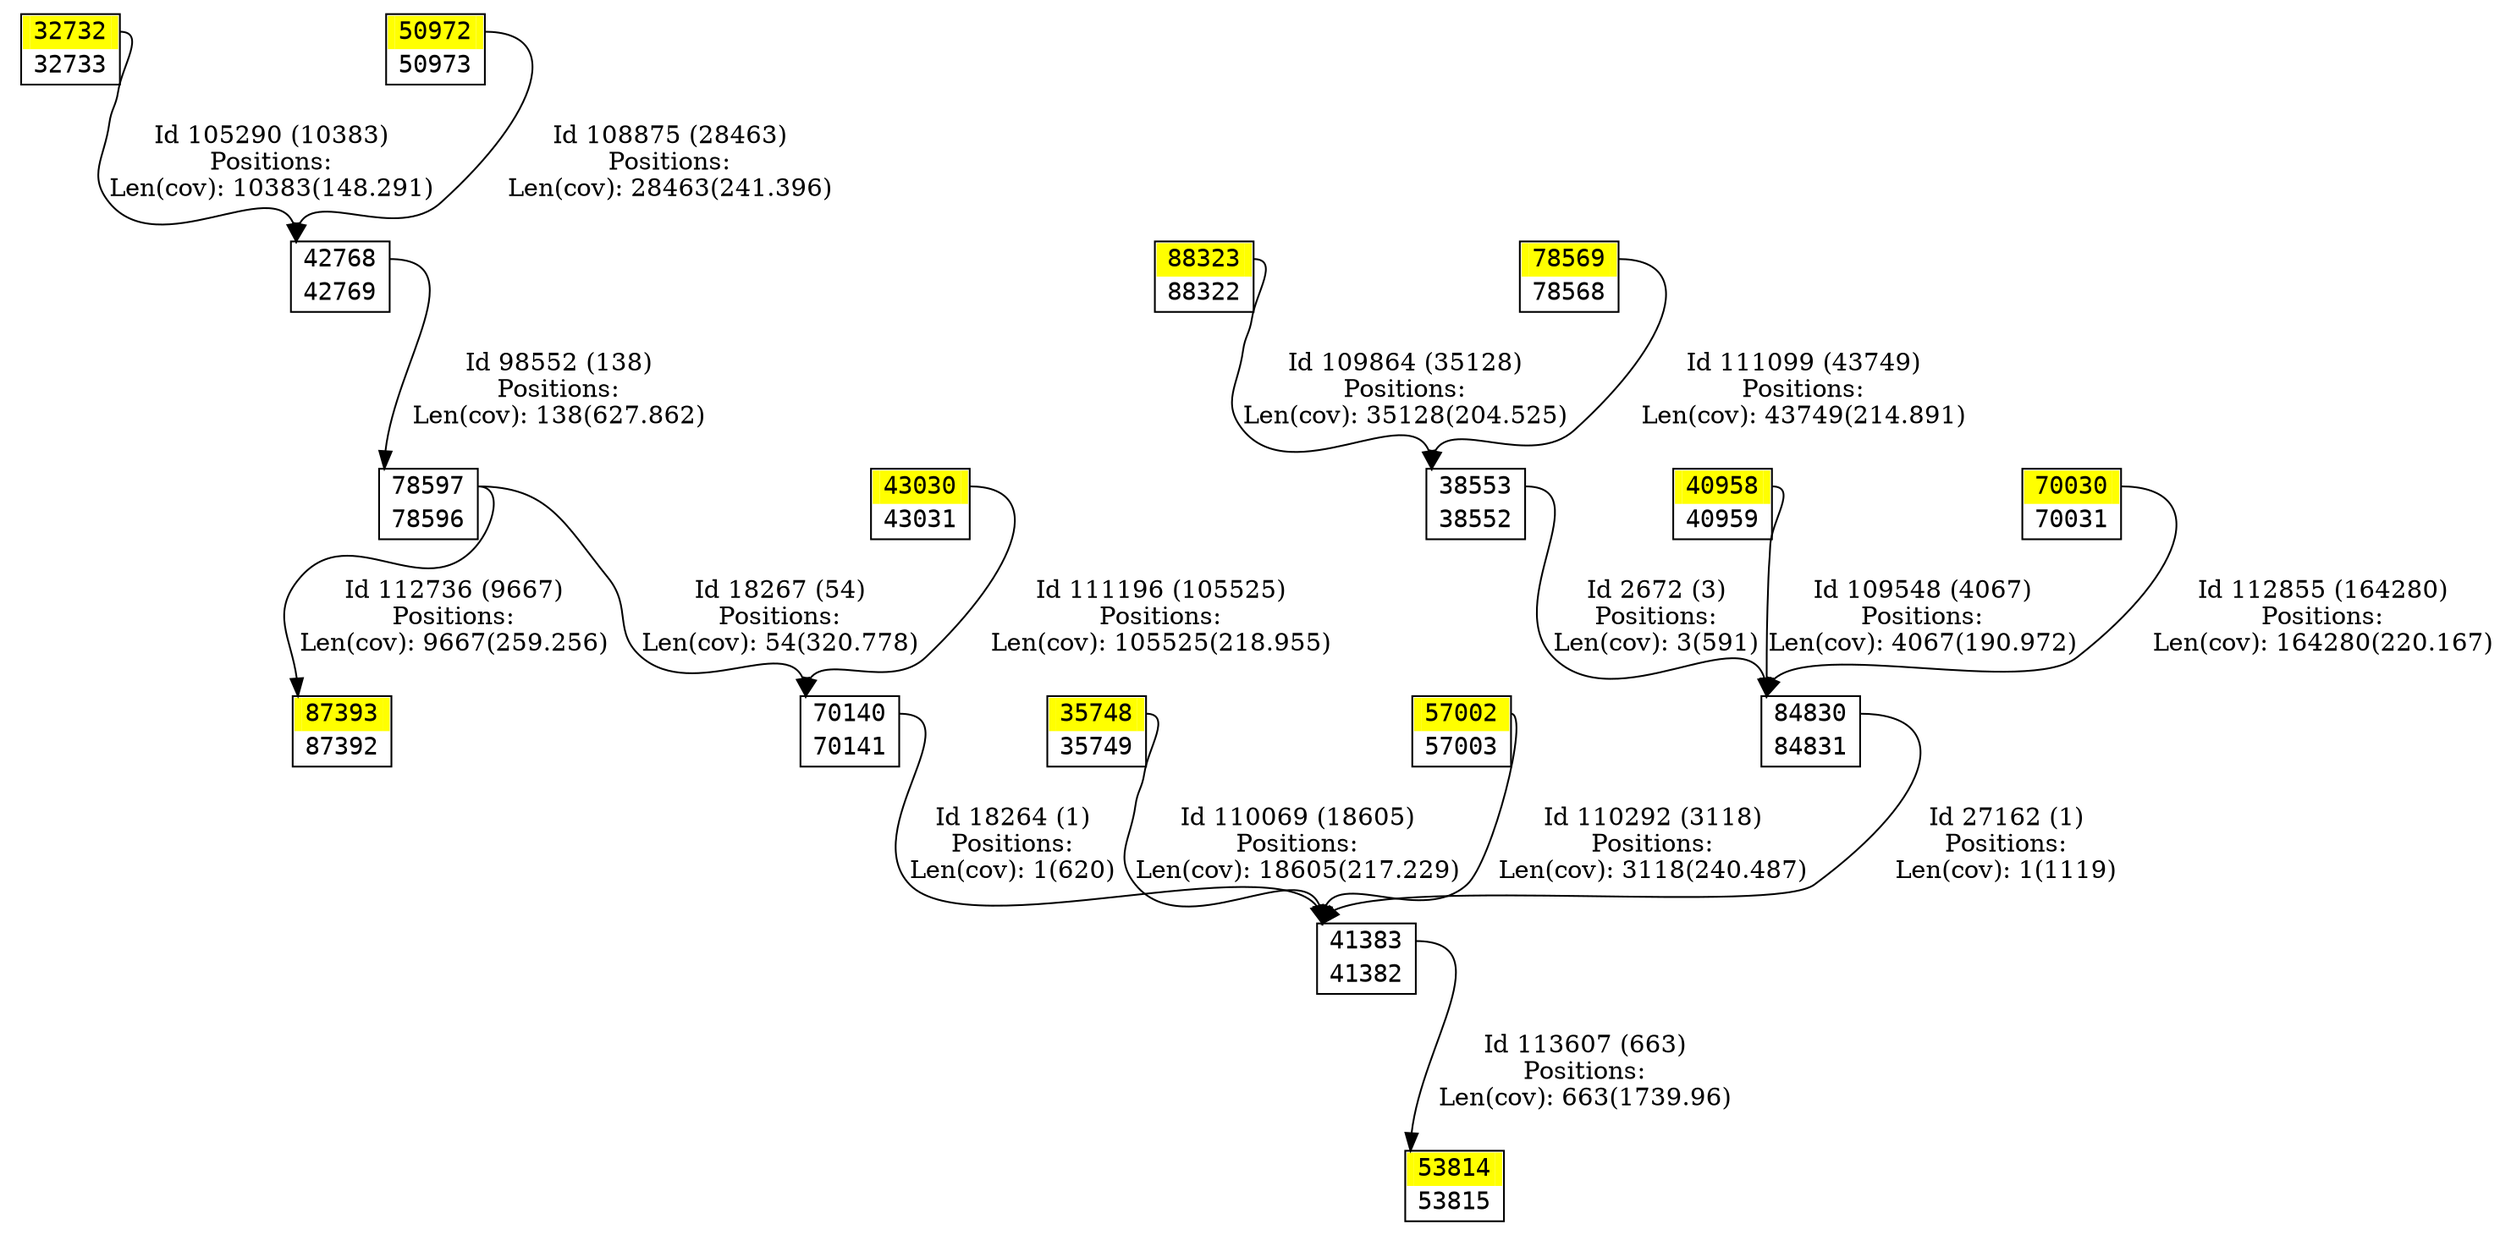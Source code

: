 digraph graph_picture {
node[fontname=<Courier> ,penwidth=<1.8> ,shape=<plaintext> ]
vertex_32732_32733[label=<<TABLE BORDER="1" CELLSPACING="0" >
<TR><TD BORDER="0" PORT = "port_32732_in" color="yellow" bgcolor="yellow" ></TD><TD BORDER="0" color="yellow" bgcolor="yellow" >32732</TD><TD BORDER="0" PORT = "port_32732_out" color="yellow" bgcolor="yellow" ></TD></TR>
<TR><TD BORDER="0" PORT = "port_32733_out" color="white" bgcolor="white" ></TD><TD BORDER="0" color="white" bgcolor="white" >32733</TD><TD BORDER="0" PORT = "port_32733_in" color="white" bgcolor="white" ></TD></TR>
</TABLE>> ,color=<black> ,URL=</vertex/32732.svg> ]
vertex_35748_35749[label=<<TABLE BORDER="1" CELLSPACING="0" >
<TR><TD BORDER="0" PORT = "port_35748_in" color="yellow" bgcolor="yellow" ></TD><TD BORDER="0" color="yellow" bgcolor="yellow" >35748</TD><TD BORDER="0" PORT = "port_35748_out" color="yellow" bgcolor="yellow" ></TD></TR>
<TR><TD BORDER="0" PORT = "port_35749_out" color="white" bgcolor="white" ></TD><TD BORDER="0" color="white" bgcolor="white" >35749</TD><TD BORDER="0" PORT = "port_35749_in" color="white" bgcolor="white" ></TD></TR>
</TABLE>> ,color=<black> ,URL=</vertex/35748.svg> ]
vertex_38552_38553[label=<<TABLE BORDER="1" CELLSPACING="0" >
<TR><TD BORDER="0" PORT = "port_38553_in" color="white" bgcolor="white" ></TD><TD BORDER="0" color="white" bgcolor="white" >38553</TD><TD BORDER="0" PORT = "port_38553_out" color="white" bgcolor="white" ></TD></TR>
<TR><TD BORDER="0" PORT = "port_38552_out" color="white" bgcolor="white" ></TD><TD BORDER="0" color="white" bgcolor="white" >38552</TD><TD BORDER="0" PORT = "port_38552_in" color="white" bgcolor="white" ></TD></TR>
</TABLE>> ,color=<black> ,URL=</vertex/38553.svg> ]
vertex_40958_40959[label=<<TABLE BORDER="1" CELLSPACING="0" >
<TR><TD BORDER="0" PORT = "port_40958_in" color="yellow" bgcolor="yellow" ></TD><TD BORDER="0" color="yellow" bgcolor="yellow" >40958</TD><TD BORDER="0" PORT = "port_40958_out" color="yellow" bgcolor="yellow" ></TD></TR>
<TR><TD BORDER="0" PORT = "port_40959_out" color="white" bgcolor="white" ></TD><TD BORDER="0" color="white" bgcolor="white" >40959</TD><TD BORDER="0" PORT = "port_40959_in" color="white" bgcolor="white" ></TD></TR>
</TABLE>> ,color=<black> ,URL=</vertex/40958.svg> ]
vertex_41382_41383[label=<<TABLE BORDER="1" CELLSPACING="0" >
<TR><TD BORDER="0" PORT = "port_41383_in" color="white" bgcolor="white" ></TD><TD BORDER="0" color="white" bgcolor="white" >41383</TD><TD BORDER="0" PORT = "port_41383_out" color="white" bgcolor="white" ></TD></TR>
<TR><TD BORDER="0" PORT = "port_41382_out" color="white" bgcolor="white" ></TD><TD BORDER="0" color="white" bgcolor="white" >41382</TD><TD BORDER="0" PORT = "port_41382_in" color="white" bgcolor="white" ></TD></TR>
</TABLE>> ,color=<black> ,URL=</vertex/41383.svg> ]
vertex_42768_42769[label=<<TABLE BORDER="1" CELLSPACING="0" >
<TR><TD BORDER="0" PORT = "port_42768_in" color="white" bgcolor="white" ></TD><TD BORDER="0" color="white" bgcolor="white" >42768</TD><TD BORDER="0" PORT = "port_42768_out" color="white" bgcolor="white" ></TD></TR>
<TR><TD BORDER="0" PORT = "port_42769_out" color="white" bgcolor="white" ></TD><TD BORDER="0" color="white" bgcolor="white" >42769</TD><TD BORDER="0" PORT = "port_42769_in" color="white" bgcolor="white" ></TD></TR>
</TABLE>> ,color=<black> ,URL=</vertex/42768.svg> ]
vertex_43030_43031[label=<<TABLE BORDER="1" CELLSPACING="0" >
<TR><TD BORDER="0" PORT = "port_43030_in" color="yellow" bgcolor="yellow" ></TD><TD BORDER="0" color="yellow" bgcolor="yellow" >43030</TD><TD BORDER="0" PORT = "port_43030_out" color="yellow" bgcolor="yellow" ></TD></TR>
<TR><TD BORDER="0" PORT = "port_43031_out" color="white" bgcolor="white" ></TD><TD BORDER="0" color="white" bgcolor="white" >43031</TD><TD BORDER="0" PORT = "port_43031_in" color="white" bgcolor="white" ></TD></TR>
</TABLE>> ,color=<black> ,URL=</vertex/43030.svg> ]
vertex_50972_50973[label=<<TABLE BORDER="1" CELLSPACING="0" >
<TR><TD BORDER="0" PORT = "port_50972_in" color="yellow" bgcolor="yellow" ></TD><TD BORDER="0" color="yellow" bgcolor="yellow" >50972</TD><TD BORDER="0" PORT = "port_50972_out" color="yellow" bgcolor="yellow" ></TD></TR>
<TR><TD BORDER="0" PORT = "port_50973_out" color="white" bgcolor="white" ></TD><TD BORDER="0" color="white" bgcolor="white" >50973</TD><TD BORDER="0" PORT = "port_50973_in" color="white" bgcolor="white" ></TD></TR>
</TABLE>> ,color=<black> ,URL=</vertex/50972.svg> ]
vertex_53814_53815[label=<<TABLE BORDER="1" CELLSPACING="0" >
<TR><TD BORDER="0" PORT = "port_53814_in" color="yellow" bgcolor="yellow" ></TD><TD BORDER="0" color="yellow" bgcolor="yellow" >53814</TD><TD BORDER="0" PORT = "port_53814_out" color="yellow" bgcolor="yellow" ></TD></TR>
<TR><TD BORDER="0" PORT = "port_53815_out" color="white" bgcolor="white" ></TD><TD BORDER="0" color="white" bgcolor="white" >53815</TD><TD BORDER="0" PORT = "port_53815_in" color="white" bgcolor="white" ></TD></TR>
</TABLE>> ,color=<black> ,URL=</vertex/53814.svg> ]
vertex_57002_57003[label=<<TABLE BORDER="1" CELLSPACING="0" >
<TR><TD BORDER="0" PORT = "port_57002_in" color="yellow" bgcolor="yellow" ></TD><TD BORDER="0" color="yellow" bgcolor="yellow" >57002</TD><TD BORDER="0" PORT = "port_57002_out" color="yellow" bgcolor="yellow" ></TD></TR>
<TR><TD BORDER="0" PORT = "port_57003_out" color="white" bgcolor="white" ></TD><TD BORDER="0" color="white" bgcolor="white" >57003</TD><TD BORDER="0" PORT = "port_57003_in" color="white" bgcolor="white" ></TD></TR>
</TABLE>> ,color=<black> ,URL=</vertex/57002.svg> ]
vertex_70030_70031[label=<<TABLE BORDER="1" CELLSPACING="0" >
<TR><TD BORDER="0" PORT = "port_70030_in" color="yellow" bgcolor="yellow" ></TD><TD BORDER="0" color="yellow" bgcolor="yellow" >70030</TD><TD BORDER="0" PORT = "port_70030_out" color="yellow" bgcolor="yellow" ></TD></TR>
<TR><TD BORDER="0" PORT = "port_70031_out" color="white" bgcolor="white" ></TD><TD BORDER="0" color="white" bgcolor="white" >70031</TD><TD BORDER="0" PORT = "port_70031_in" color="white" bgcolor="white" ></TD></TR>
</TABLE>> ,color=<black> ,URL=</vertex/70030.svg> ]
vertex_70140_70141[label=<<TABLE BORDER="1" CELLSPACING="0" >
<TR><TD BORDER="0" PORT = "port_70140_in" color="white" bgcolor="white" ></TD><TD BORDER="0" color="white" bgcolor="white" >70140</TD><TD BORDER="0" PORT = "port_70140_out" color="white" bgcolor="white" ></TD></TR>
<TR><TD BORDER="0" PORT = "port_70141_out" color="white" bgcolor="white" ></TD><TD BORDER="0" color="white" bgcolor="white" >70141</TD><TD BORDER="0" PORT = "port_70141_in" color="white" bgcolor="white" ></TD></TR>
</TABLE>> ,color=<black> ,URL=</vertex/70140.svg> ]
vertex_78568_78569[label=<<TABLE BORDER="1" CELLSPACING="0" >
<TR><TD BORDER="0" PORT = "port_78569_in" color="yellow" bgcolor="yellow" ></TD><TD BORDER="0" color="yellow" bgcolor="yellow" >78569</TD><TD BORDER="0" PORT = "port_78569_out" color="yellow" bgcolor="yellow" ></TD></TR>
<TR><TD BORDER="0" PORT = "port_78568_out" color="white" bgcolor="white" ></TD><TD BORDER="0" color="white" bgcolor="white" >78568</TD><TD BORDER="0" PORT = "port_78568_in" color="white" bgcolor="white" ></TD></TR>
</TABLE>> ,color=<black> ,URL=</vertex/78569.svg> ]
vertex_78596_78597[label=<<TABLE BORDER="1" CELLSPACING="0" >
<TR><TD BORDER="0" PORT = "port_78597_in" color="white" bgcolor="white" ></TD><TD BORDER="0" color="white" bgcolor="white" >78597</TD><TD BORDER="0" PORT = "port_78597_out" color="white" bgcolor="white" ></TD></TR>
<TR><TD BORDER="0" PORT = "port_78596_out" color="white" bgcolor="white" ></TD><TD BORDER="0" color="white" bgcolor="white" >78596</TD><TD BORDER="0" PORT = "port_78596_in" color="white" bgcolor="white" ></TD></TR>
</TABLE>> ,color=<black> ,URL=</vertex/78597.svg> ]
vertex_84830_84831[label=<<TABLE BORDER="1" CELLSPACING="0" >
<TR><TD BORDER="0" PORT = "port_84830_in" color="white" bgcolor="white" ></TD><TD BORDER="0" color="white" bgcolor="white" >84830</TD><TD BORDER="0" PORT = "port_84830_out" color="white" bgcolor="white" ></TD></TR>
<TR><TD BORDER="0" PORT = "port_84831_out" color="white" bgcolor="white" ></TD><TD BORDER="0" color="white" bgcolor="white" >84831</TD><TD BORDER="0" PORT = "port_84831_in" color="white" bgcolor="white" ></TD></TR>
</TABLE>> ,color=<black> ,URL=</vertex/84830.svg> ]
vertex_87392_87393[label=<<TABLE BORDER="1" CELLSPACING="0" >
<TR><TD BORDER="0" PORT = "port_87393_in" color="yellow" bgcolor="yellow" ></TD><TD BORDER="0" color="yellow" bgcolor="yellow" >87393</TD><TD BORDER="0" PORT = "port_87393_out" color="yellow" bgcolor="yellow" ></TD></TR>
<TR><TD BORDER="0" PORT = "port_87392_out" color="white" bgcolor="white" ></TD><TD BORDER="0" color="white" bgcolor="white" >87392</TD><TD BORDER="0" PORT = "port_87392_in" color="white" bgcolor="white" ></TD></TR>
</TABLE>> ,color=<black> ,URL=</vertex/87393.svg> ]
vertex_88322_88323[label=<<TABLE BORDER="1" CELLSPACING="0" >
<TR><TD BORDER="0" PORT = "port_88323_in" color="yellow" bgcolor="yellow" ></TD><TD BORDER="0" color="yellow" bgcolor="yellow" >88323</TD><TD BORDER="0" PORT = "port_88323_out" color="yellow" bgcolor="yellow" ></TD></TR>
<TR><TD BORDER="0" PORT = "port_88322_out" color="white" bgcolor="white" ></TD><TD BORDER="0" color="white" bgcolor="white" >88322</TD><TD BORDER="0" PORT = "port_88322_in" color="white" bgcolor="white" ></TD></TR>
</TABLE>> ,color=<black> ,URL=</vertex/88323.svg> ]
vertex_38552_38553:port_38553_out->vertex_84830_84831:port_84830_in[label="Id 2672 (3)\nPositions:\nLen(cov): 3(591)" ,color=<black> ]
vertex_70140_70141:port_70140_out->vertex_41382_41383:port_41383_in[label="Id 18264 (1)\nPositions:\nLen(cov): 1(620)" ,color=<black> ]
vertex_78596_78597:port_78597_out->vertex_70140_70141:port_70140_in[label="Id 18267 (54)\nPositions:\nLen(cov): 54(320.778)" ,color=<black> ]
vertex_84830_84831:port_84830_out->vertex_41382_41383:port_41383_in[label="Id 27162 (1)\nPositions:\nLen(cov): 1(1119)" ,color=<black> ]
vertex_42768_42769:port_42768_out->vertex_78596_78597:port_78597_in[label="Id 98552 (138)\nPositions:\nLen(cov): 138(627.862)" ,color=<black> ]
vertex_32732_32733:port_32732_out->vertex_42768_42769:port_42768_in[label="Id 105290 (10383)\nPositions:\nLen(cov): 10383(148.291)" ,color=<black> ]
vertex_50972_50973:port_50972_out->vertex_42768_42769:port_42768_in[label="Id 108875 (28463)\nPositions:\nLen(cov): 28463(241.396)" ,color=<black> ]
vertex_40958_40959:port_40958_out->vertex_84830_84831:port_84830_in[label="Id 109548 (4067)\nPositions:\nLen(cov): 4067(190.972)" ,color=<black> ]
vertex_88322_88323:port_88323_out->vertex_38552_38553:port_38553_in[label="Id 109864 (35128)\nPositions:\nLen(cov): 35128(204.525)" ,color=<black> ]
vertex_35748_35749:port_35748_out->vertex_41382_41383:port_41383_in[label="Id 110069 (18605)\nPositions:\nLen(cov): 18605(217.229)" ,color=<black> ]
vertex_57002_57003:port_57002_out->vertex_41382_41383:port_41383_in[label="Id 110292 (3118)\nPositions:\nLen(cov): 3118(240.487)" ,color=<black> ]
vertex_78568_78569:port_78569_out->vertex_38552_38553:port_38553_in[label="Id 111099 (43749)\nPositions:\nLen(cov): 43749(214.891)" ,color=<black> ]
vertex_43030_43031:port_43030_out->vertex_70140_70141:port_70140_in[label="Id 111196 (105525)\nPositions:\nLen(cov): 105525(218.955)" ,color=<black> ]
vertex_78596_78597:port_78597_out->vertex_87392_87393:port_87393_in[label="Id 112736 (9667)\nPositions:\nLen(cov): 9667(259.256)" ,color=<black> ]
vertex_70030_70031:port_70030_out->vertex_84830_84831:port_84830_in[label="Id 112855 (164280)\nPositions:\nLen(cov): 164280(220.167)" ,color=<black> ]
vertex_41382_41383:port_41383_out->vertex_53814_53815:port_53814_in[label="Id 113607 (663)\nPositions:\nLen(cov): 663(1739.96)" ,color=<black> ]
}
